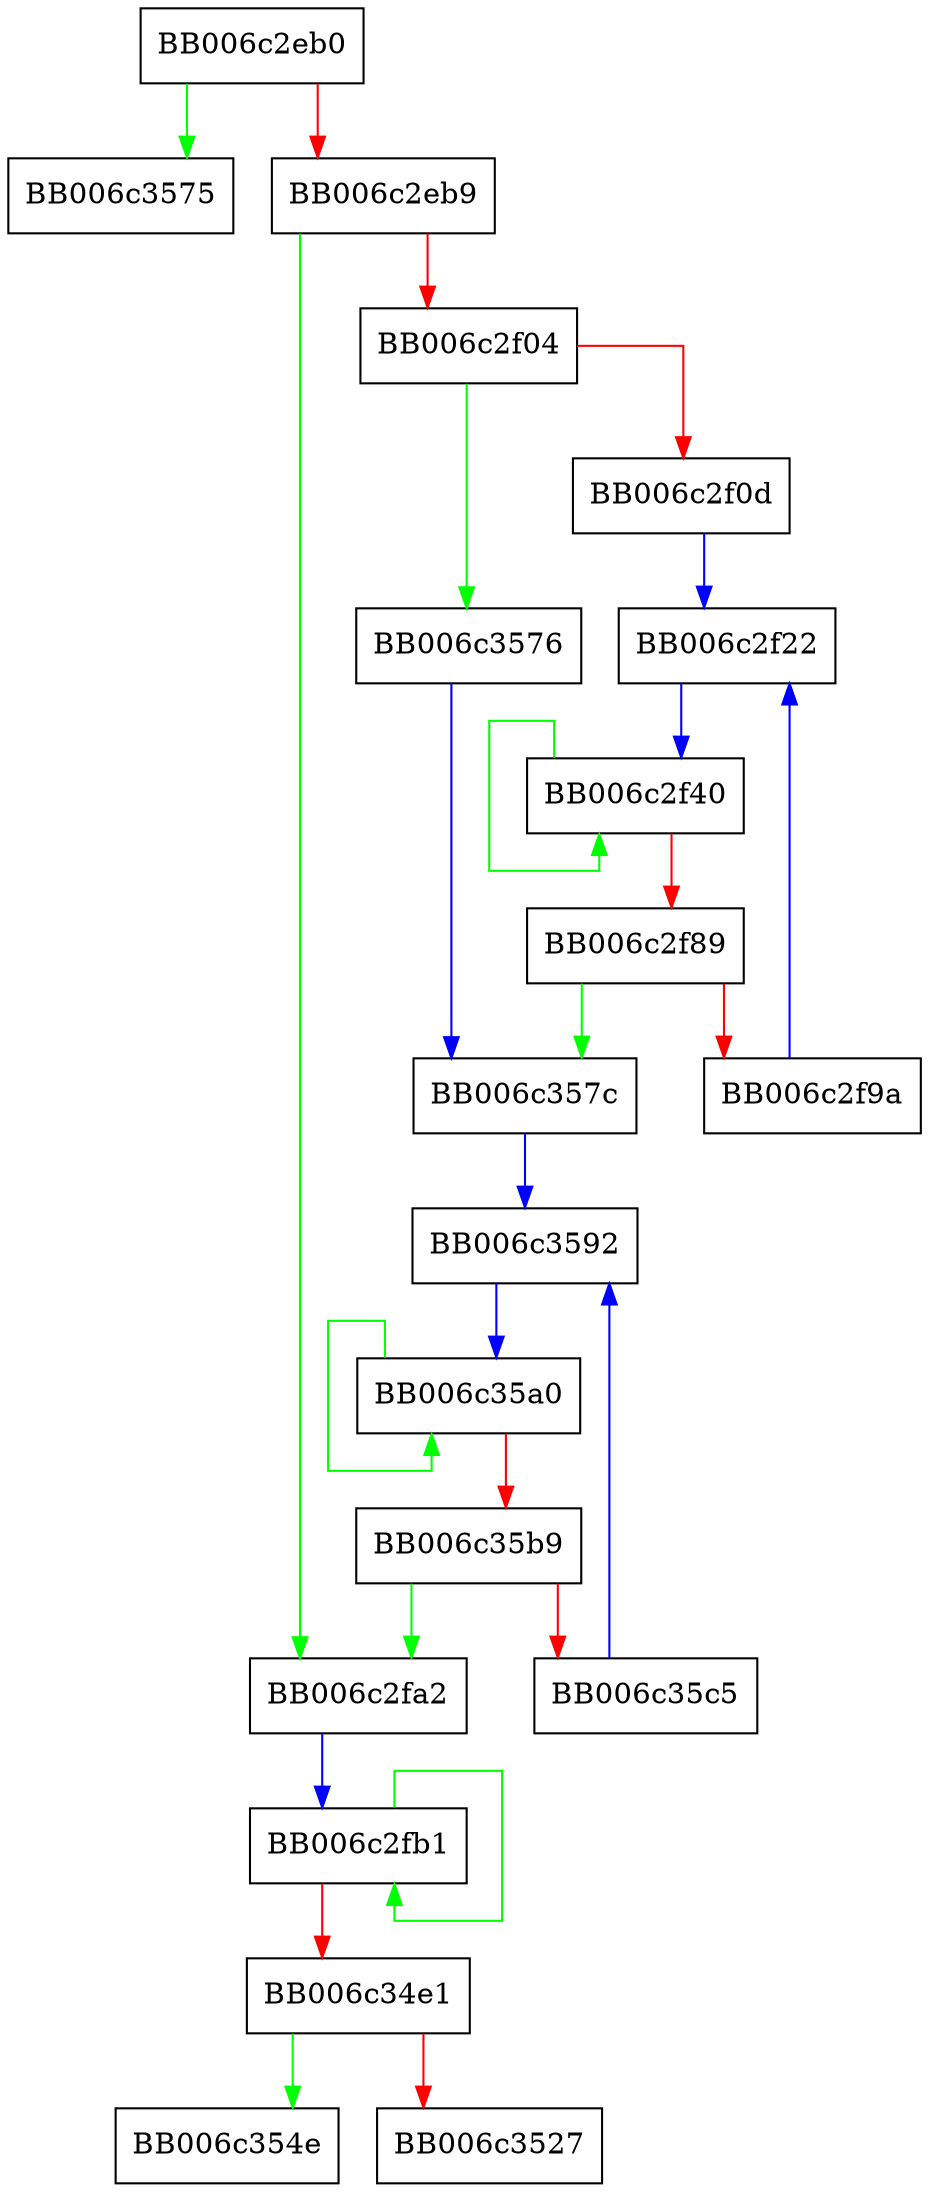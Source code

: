 digraph finalize {
  node [shape="box"];
  graph [splines=ortho];
  BB006c2eb0 -> BB006c3575 [color="green"];
  BB006c2eb0 -> BB006c2eb9 [color="red"];
  BB006c2eb9 -> BB006c2fa2 [color="green"];
  BB006c2eb9 -> BB006c2f04 [color="red"];
  BB006c2f04 -> BB006c3576 [color="green"];
  BB006c2f04 -> BB006c2f0d [color="red"];
  BB006c2f0d -> BB006c2f22 [color="blue"];
  BB006c2f22 -> BB006c2f40 [color="blue"];
  BB006c2f40 -> BB006c2f40 [color="green"];
  BB006c2f40 -> BB006c2f89 [color="red"];
  BB006c2f89 -> BB006c357c [color="green"];
  BB006c2f89 -> BB006c2f9a [color="red"];
  BB006c2f9a -> BB006c2f22 [color="blue"];
  BB006c2fa2 -> BB006c2fb1 [color="blue"];
  BB006c2fb1 -> BB006c2fb1 [color="green"];
  BB006c2fb1 -> BB006c34e1 [color="red"];
  BB006c34e1 -> BB006c354e [color="green"];
  BB006c34e1 -> BB006c3527 [color="red"];
  BB006c3576 -> BB006c357c [color="blue"];
  BB006c357c -> BB006c3592 [color="blue"];
  BB006c3592 -> BB006c35a0 [color="blue"];
  BB006c35a0 -> BB006c35a0 [color="green"];
  BB006c35a0 -> BB006c35b9 [color="red"];
  BB006c35b9 -> BB006c2fa2 [color="green"];
  BB006c35b9 -> BB006c35c5 [color="red"];
  BB006c35c5 -> BB006c3592 [color="blue"];
}